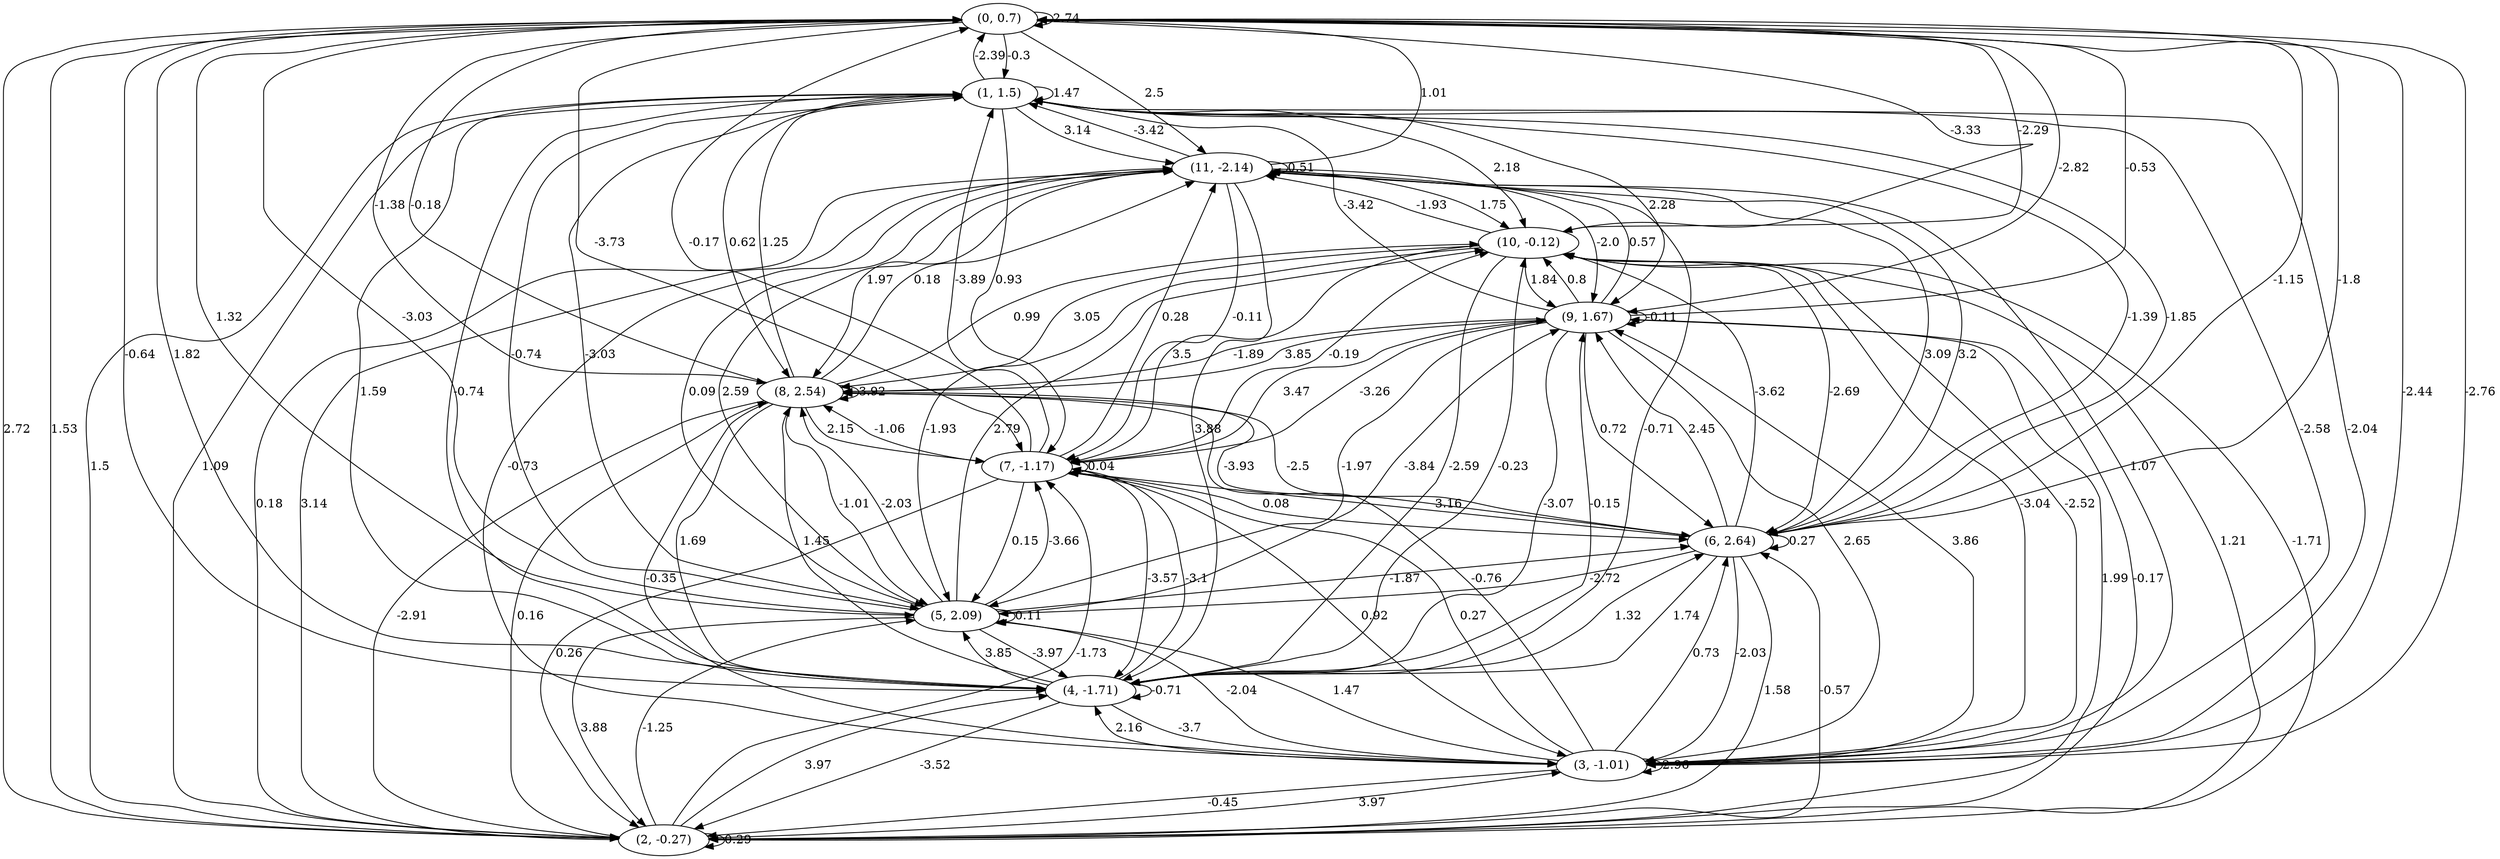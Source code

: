 digraph {
    0 [ label = "(0, 0.7)" ]
    1 [ label = "(1, 1.5)" ]
    2 [ label = "(2, -0.27)" ]
    3 [ label = "(3, -1.01)" ]
    4 [ label = "(4, -1.71)" ]
    5 [ label = "(5, 2.09)" ]
    6 [ label = "(6, 2.64)" ]
    7 [ label = "(7, -1.17)" ]
    8 [ label = "(8, 2.54)" ]
    9 [ label = "(9, 1.67)" ]
    10 [ label = "(10, -0.12)" ]
    11 [ label = "(11, -2.14)" ]
    0 -> 0 [ label = "2.74" ]
    1 -> 1 [ label = "1.47" ]
    2 -> 2 [ label = "0.29" ]
    3 -> 3 [ label = "2.96" ]
    4 -> 4 [ label = "-0.71" ]
    5 -> 5 [ label = "0.11" ]
    6 -> 6 [ label = "0.27" ]
    7 -> 7 [ label = "0.04" ]
    8 -> 8 [ label = "3.92" ]
    9 -> 9 [ label = "-0.11" ]
    11 -> 11 [ label = "0.51" ]
    1 -> 0 [ label = "-2.39" ]
    2 -> 0 [ label = "1.53" ]
    3 -> 0 [ label = "-2.76" ]
    4 -> 0 [ label = "1.82" ]
    5 -> 0 [ label = "-3.03" ]
    6 -> 0 [ label = "-1.8" ]
    7 -> 0 [ label = "-0.17" ]
    8 -> 0 [ label = "-0.18" ]
    9 -> 0 [ label = "-0.53" ]
    10 -> 0 [ label = "-2.29" ]
    11 -> 0 [ label = "1.01" ]
    0 -> 1 [ label = "-0.3" ]
    2 -> 1 [ label = "1.09" ]
    3 -> 1 [ label = "-2.04" ]
    4 -> 1 [ label = "1.59" ]
    5 -> 1 [ label = "-0.74" ]
    6 -> 1 [ label = "-1.39" ]
    7 -> 1 [ label = "-3.89" ]
    8 -> 1 [ label = "1.25" ]
    9 -> 1 [ label = "-3.42" ]
    11 -> 1 [ label = "-3.42" ]
    0 -> 2 [ label = "2.72" ]
    1 -> 2 [ label = "1.5" ]
    3 -> 2 [ label = "-0.45" ]
    4 -> 2 [ label = "-3.52" ]
    5 -> 2 [ label = "3.88" ]
    6 -> 2 [ label = "1.58" ]
    7 -> 2 [ label = "0.26" ]
    8 -> 2 [ label = "-2.91" ]
    9 -> 2 [ label = "1.99" ]
    10 -> 2 [ label = "1.21" ]
    11 -> 2 [ label = "0.18" ]
    0 -> 3 [ label = "-2.44" ]
    1 -> 3 [ label = "-2.58" ]
    2 -> 3 [ label = "3.97" ]
    4 -> 3 [ label = "-3.7" ]
    5 -> 3 [ label = "-2.04" ]
    6 -> 3 [ label = "-2.03" ]
    7 -> 3 [ label = "0.92" ]
    8 -> 3 [ label = "-0.35" ]
    9 -> 3 [ label = "2.65" ]
    10 -> 3 [ label = "-3.04" ]
    11 -> 3 [ label = "1.07" ]
    0 -> 4 [ label = "-0.64" ]
    1 -> 4 [ label = "-0.74" ]
    2 -> 4 [ label = "3.97" ]
    3 -> 4 [ label = "2.16" ]
    5 -> 4 [ label = "-3.97" ]
    6 -> 4 [ label = "1.74" ]
    7 -> 4 [ label = "-3.57" ]
    8 -> 4 [ label = "1.69" ]
    9 -> 4 [ label = "-3.07" ]
    10 -> 4 [ label = "-2.59" ]
    11 -> 4 [ label = "3.88" ]
    0 -> 5 [ label = "1.32" ]
    1 -> 5 [ label = "-3.03" ]
    2 -> 5 [ label = "-1.25" ]
    3 -> 5 [ label = "1.47" ]
    4 -> 5 [ label = "3.85" ]
    6 -> 5 [ label = "-2.72" ]
    7 -> 5 [ label = "0.15" ]
    8 -> 5 [ label = "-1.01" ]
    9 -> 5 [ label = "-1.97" ]
    10 -> 5 [ label = "-1.93" ]
    11 -> 5 [ label = "2.59" ]
    0 -> 6 [ label = "-1.15" ]
    1 -> 6 [ label = "-1.85" ]
    2 -> 6 [ label = "-0.57" ]
    3 -> 6 [ label = "0.73" ]
    4 -> 6 [ label = "1.32" ]
    5 -> 6 [ label = "-1.87" ]
    7 -> 6 [ label = "0.08" ]
    8 -> 6 [ label = "-3.93" ]
    9 -> 6 [ label = "0.72" ]
    10 -> 6 [ label = "-2.69" ]
    11 -> 6 [ label = "3.09" ]
    0 -> 7 [ label = "-3.73" ]
    1 -> 7 [ label = "0.93" ]
    2 -> 7 [ label = "-1.73" ]
    3 -> 7 [ label = "0.27" ]
    4 -> 7 [ label = "-3.1" ]
    5 -> 7 [ label = "-3.66" ]
    6 -> 7 [ label = "3.16" ]
    8 -> 7 [ label = "2.15" ]
    9 -> 7 [ label = "-3.26" ]
    10 -> 7 [ label = "3.5" ]
    11 -> 7 [ label = "-0.11" ]
    0 -> 8 [ label = "-1.38" ]
    1 -> 8 [ label = "0.62" ]
    2 -> 8 [ label = "0.16" ]
    3 -> 8 [ label = "-0.76" ]
    4 -> 8 [ label = "1.45" ]
    5 -> 8 [ label = "-2.03" ]
    6 -> 8 [ label = "-2.5" ]
    7 -> 8 [ label = "-1.06" ]
    9 -> 8 [ label = "-1.89" ]
    10 -> 8 [ label = "3.05" ]
    11 -> 8 [ label = "1.97" ]
    0 -> 9 [ label = "-2.82" ]
    1 -> 9 [ label = "2.28" ]
    2 -> 9 [ label = "-0.17" ]
    3 -> 9 [ label = "3.86" ]
    4 -> 9 [ label = "-0.15" ]
    5 -> 9 [ label = "-3.84" ]
    6 -> 9 [ label = "2.45" ]
    7 -> 9 [ label = "3.47" ]
    8 -> 9 [ label = "3.85" ]
    10 -> 9 [ label = "1.84" ]
    11 -> 9 [ label = "-2.0" ]
    0 -> 10 [ label = "-3.33" ]
    1 -> 10 [ label = "2.18" ]
    2 -> 10 [ label = "-1.71" ]
    3 -> 10 [ label = "-2.52" ]
    4 -> 10 [ label = "-0.23" ]
    5 -> 10 [ label = "2.79" ]
    6 -> 10 [ label = "-3.62" ]
    7 -> 10 [ label = "-0.19" ]
    8 -> 10 [ label = "0.99" ]
    9 -> 10 [ label = "0.8" ]
    11 -> 10 [ label = "1.75" ]
    0 -> 11 [ label = "2.5" ]
    1 -> 11 [ label = "3.14" ]
    2 -> 11 [ label = "3.14" ]
    3 -> 11 [ label = "-0.73" ]
    4 -> 11 [ label = "-0.71" ]
    5 -> 11 [ label = "0.09" ]
    6 -> 11 [ label = "3.2" ]
    7 -> 11 [ label = "0.28" ]
    8 -> 11 [ label = "0.18" ]
    9 -> 11 [ label = "0.57" ]
    10 -> 11 [ label = "-1.93" ]
}


